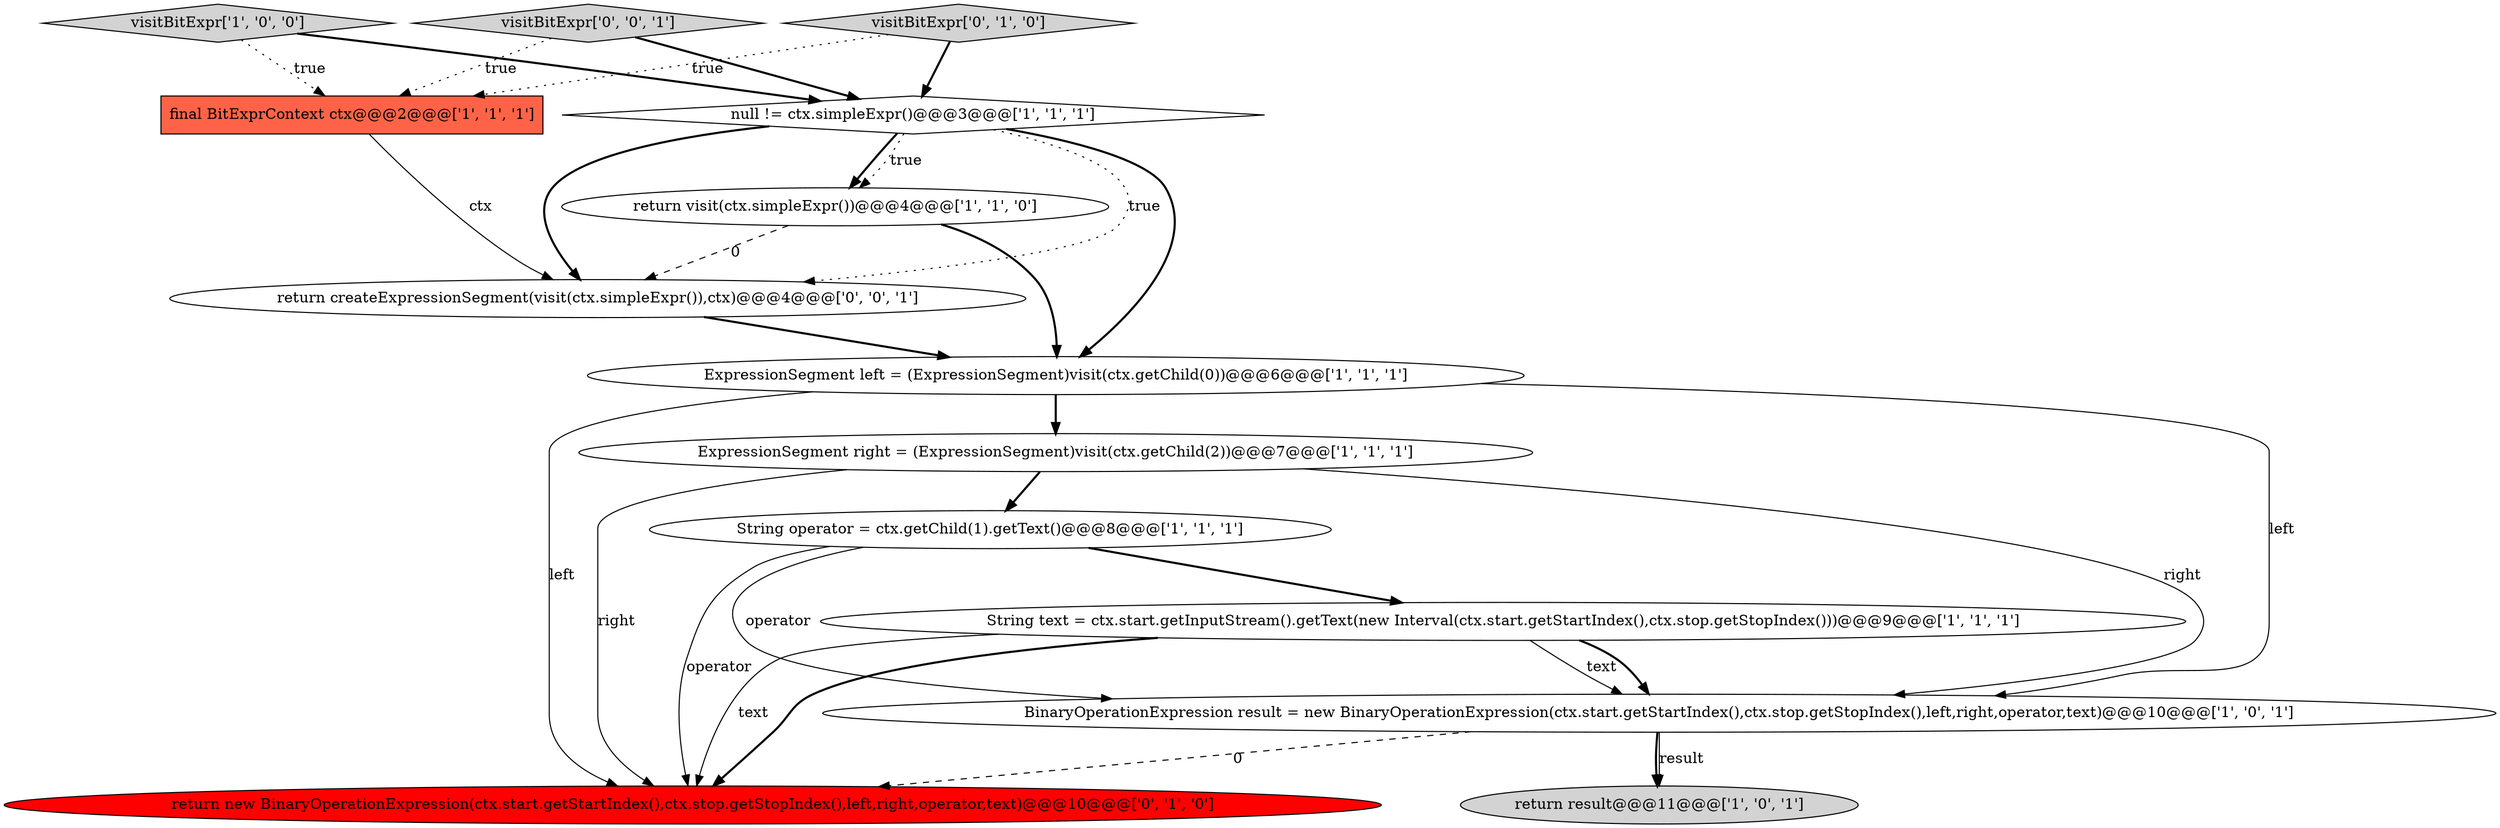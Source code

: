 digraph {
4 [style = filled, label = "ExpressionSegment left = (ExpressionSegment)visit(ctx.getChild(0))@@@6@@@['1', '1', '1']", fillcolor = white, shape = ellipse image = "AAA0AAABBB1BBB"];
6 [style = filled, label = "visitBitExpr['1', '0', '0']", fillcolor = lightgray, shape = diamond image = "AAA0AAABBB1BBB"];
11 [style = filled, label = "visitBitExpr['0', '1', '0']", fillcolor = lightgray, shape = diamond image = "AAA0AAABBB2BBB"];
12 [style = filled, label = "return createExpressionSegment(visit(ctx.simpleExpr()),ctx)@@@4@@@['0', '0', '1']", fillcolor = white, shape = ellipse image = "AAA0AAABBB3BBB"];
5 [style = filled, label = "return visit(ctx.simpleExpr())@@@4@@@['1', '1', '0']", fillcolor = white, shape = ellipse image = "AAA0AAABBB1BBB"];
3 [style = filled, label = "final BitExprContext ctx@@@2@@@['1', '1', '1']", fillcolor = tomato, shape = box image = "AAA0AAABBB1BBB"];
13 [style = filled, label = "visitBitExpr['0', '0', '1']", fillcolor = lightgray, shape = diamond image = "AAA0AAABBB3BBB"];
9 [style = filled, label = "String operator = ctx.getChild(1).getText()@@@8@@@['1', '1', '1']", fillcolor = white, shape = ellipse image = "AAA0AAABBB1BBB"];
2 [style = filled, label = "String text = ctx.start.getInputStream().getText(new Interval(ctx.start.getStartIndex(),ctx.stop.getStopIndex()))@@@9@@@['1', '1', '1']", fillcolor = white, shape = ellipse image = "AAA0AAABBB1BBB"];
1 [style = filled, label = "ExpressionSegment right = (ExpressionSegment)visit(ctx.getChild(2))@@@7@@@['1', '1', '1']", fillcolor = white, shape = ellipse image = "AAA0AAABBB1BBB"];
0 [style = filled, label = "return result@@@11@@@['1', '0', '1']", fillcolor = lightgray, shape = ellipse image = "AAA0AAABBB1BBB"];
10 [style = filled, label = "return new BinaryOperationExpression(ctx.start.getStartIndex(),ctx.stop.getStopIndex(),left,right,operator,text)@@@10@@@['0', '1', '0']", fillcolor = red, shape = ellipse image = "AAA1AAABBB2BBB"];
7 [style = filled, label = "BinaryOperationExpression result = new BinaryOperationExpression(ctx.start.getStartIndex(),ctx.stop.getStopIndex(),left,right,operator,text)@@@10@@@['1', '0', '1']", fillcolor = white, shape = ellipse image = "AAA0AAABBB1BBB"];
8 [style = filled, label = "null != ctx.simpleExpr()@@@3@@@['1', '1', '1']", fillcolor = white, shape = diamond image = "AAA0AAABBB1BBB"];
5->12 [style = dashed, label="0"];
1->10 [style = solid, label="right"];
3->12 [style = solid, label="ctx"];
13->3 [style = dotted, label="true"];
9->2 [style = bold, label=""];
2->10 [style = solid, label="text"];
7->0 [style = bold, label=""];
4->10 [style = solid, label="left"];
2->10 [style = bold, label=""];
1->9 [style = bold, label=""];
8->12 [style = dotted, label="true"];
8->5 [style = bold, label=""];
12->4 [style = bold, label=""];
8->5 [style = dotted, label="true"];
7->0 [style = solid, label="result"];
5->4 [style = bold, label=""];
6->8 [style = bold, label=""];
2->7 [style = solid, label="text"];
9->10 [style = solid, label="operator"];
11->8 [style = bold, label=""];
1->7 [style = solid, label="right"];
9->7 [style = solid, label="operator"];
7->10 [style = dashed, label="0"];
4->1 [style = bold, label=""];
8->4 [style = bold, label=""];
2->7 [style = bold, label=""];
13->8 [style = bold, label=""];
6->3 [style = dotted, label="true"];
11->3 [style = dotted, label="true"];
8->12 [style = bold, label=""];
4->7 [style = solid, label="left"];
}
